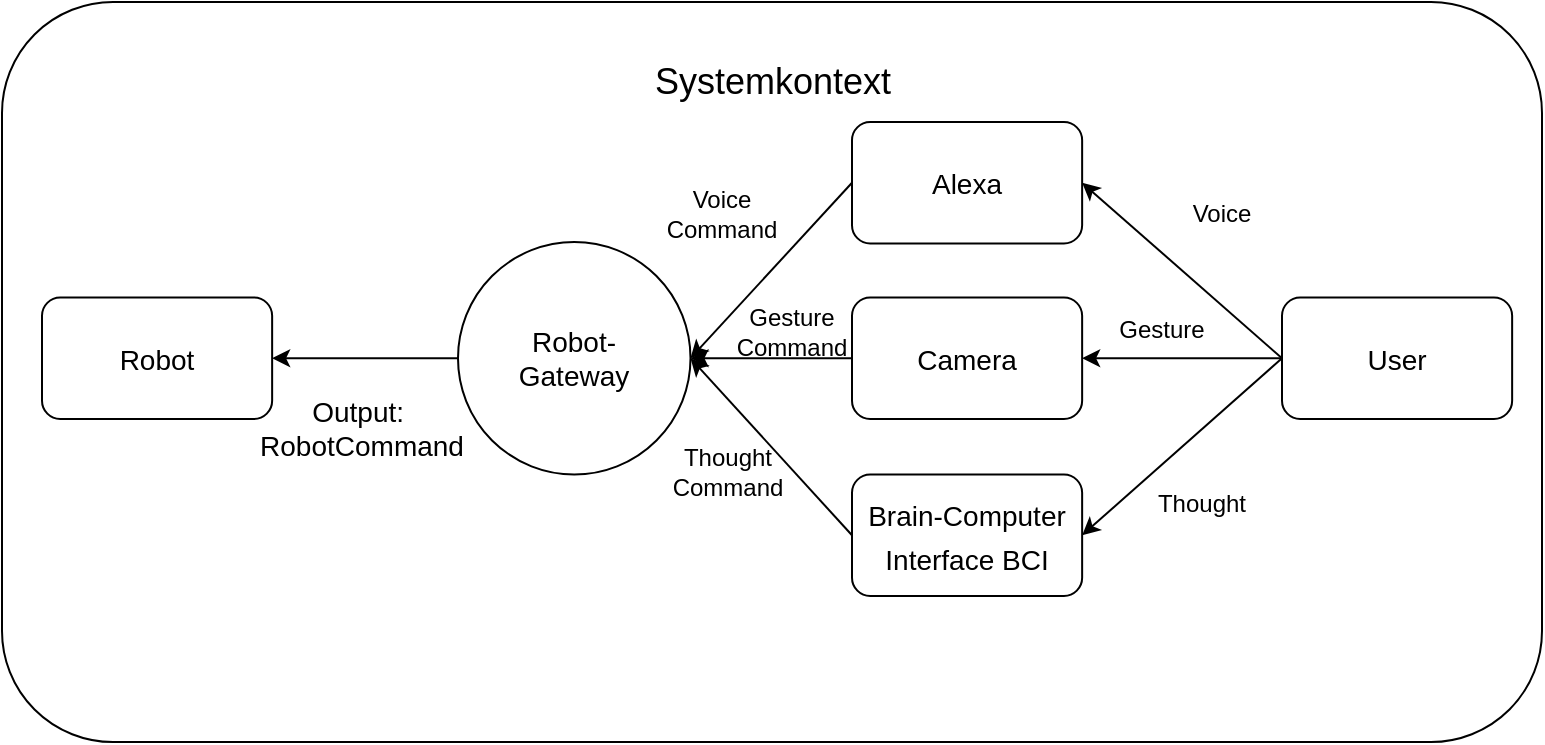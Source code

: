<mxfile version="20.8.11" type="device"><diagram name="Seite-1" id="tB9OdLtsSO_mDtFbSU1A"><mxGraphModel dx="1434" dy="727" grid="1" gridSize="10" guides="1" tooltips="1" connect="1" arrows="1" fold="1" page="1" pageScale="1" pageWidth="827" pageHeight="1169" math="0" shadow="0"><root><mxCell id="0"/><mxCell id="1" parent="0"/><mxCell id="iu5FssANuidYWVPIbU4Z-1" value="" style="rounded=1;whiteSpace=wrap;html=1;" parent="1" vertex="1"><mxGeometry x="30" y="40" width="770" height="370" as="geometry"/></mxCell><mxCell id="iu5FssANuidYWVPIbU4Z-3" value="&lt;font style=&quot;font-size: 18px;&quot;&gt;Systemkontext&lt;/font&gt;" style="text;html=1;strokeColor=none;fillColor=none;align=center;verticalAlign=middle;whiteSpace=wrap;rounded=0;" parent="1" vertex="1"><mxGeometry x="362.5" y="50" width="105" height="60" as="geometry"/></mxCell><mxCell id="iu5FssANuidYWVPIbU4Z-11" value="&lt;br&gt;Output:&amp;nbsp;&lt;br&gt;RobotCommand" style="text;html=1;strokeColor=none;fillColor=none;align=center;verticalAlign=middle;whiteSpace=wrap;rounded=0;fontSize=14;" parent="1" vertex="1"><mxGeometry x="180" y="230" width="60" height="30" as="geometry"/></mxCell><mxCell id="iu5FssANuidYWVPIbU4Z-4" value="&lt;font style=&quot;font-size: 14px;&quot;&gt;Robot&lt;/font&gt;" style="rounded=1;whiteSpace=wrap;html=1;fontSize=18;" parent="1" vertex="1"><mxGeometry x="50" y="187.75" width="115.068" height="60.75" as="geometry"/></mxCell><mxCell id="iu5FssANuidYWVPIbU4Z-5" value="&lt;font style=&quot;font-size: 14px;&quot;&gt;User&lt;/font&gt;" style="rounded=1;whiteSpace=wrap;html=1;fontSize=18;" parent="1" vertex="1"><mxGeometry x="670.002" y="187.75" width="115.068" height="60.75" as="geometry"/></mxCell><mxCell id="rfpJDP0d29HlLMIverGu-6" value="" style="endArrow=classic;html=1;rounded=0;exitX=0;exitY=0.5;exitDx=0;exitDy=0;entryX=1;entryY=0.5;entryDx=0;entryDy=0;" edge="1" parent="1" source="iu5FssANuidYWVPIbU4Z-5" target="rfpJDP0d29HlLMIverGu-5"><mxGeometry width="50" height="50" relative="1" as="geometry"><mxPoint x="390" y="300" as="sourcePoint"/><mxPoint x="440" y="250" as="targetPoint"/></mxGeometry></mxCell><mxCell id="rfpJDP0d29HlLMIverGu-7" value="" style="endArrow=classic;html=1;rounded=0;exitX=0;exitY=0.5;exitDx=0;exitDy=0;entryX=1;entryY=0.5;entryDx=0;entryDy=0;" edge="1" parent="1" source="iu5FssANuidYWVPIbU4Z-5" target="rfpJDP0d29HlLMIverGu-4"><mxGeometry width="50" height="50" relative="1" as="geometry"><mxPoint x="680.002" y="228.125" as="sourcePoint"/><mxPoint x="645.07" y="140.375" as="targetPoint"/></mxGeometry></mxCell><mxCell id="rfpJDP0d29HlLMIverGu-8" value="" style="endArrow=classic;html=1;rounded=0;exitX=0;exitY=0.5;exitDx=0;exitDy=0;entryX=1;entryY=0.5;entryDx=0;entryDy=0;" edge="1" parent="1" source="iu5FssANuidYWVPIbU4Z-5" target="rfpJDP0d29HlLMIverGu-3"><mxGeometry width="50" height="50" relative="1" as="geometry"><mxPoint x="680.002" y="228.125" as="sourcePoint"/><mxPoint x="645.07" y="228.125" as="targetPoint"/></mxGeometry></mxCell><mxCell id="iu5FssANuidYWVPIbU4Z-2" value="&lt;font style=&quot;font-size: 14px;&quot;&gt;Robot-&lt;br&gt;Gateway&lt;/font&gt;" style="ellipse;whiteSpace=wrap;html=1;aspect=fixed;" parent="1" vertex="1"><mxGeometry x="257.999" y="160" width="116.25" height="116.25" as="geometry"/></mxCell><mxCell id="rfpJDP0d29HlLMIverGu-9" value="" style="endArrow=classic;html=1;rounded=0;exitX=0;exitY=0.5;exitDx=0;exitDy=0;entryX=1;entryY=0.5;entryDx=0;entryDy=0;startArrow=none;" edge="1" parent="1" source="rfpJDP0d29HlLMIverGu-4" target="iu5FssANuidYWVPIbU4Z-2"><mxGeometry width="50" height="50" relative="1" as="geometry"><mxPoint x="395" y="218.13" as="sourcePoint"/><mxPoint x="558.07" y="238.125" as="targetPoint"/></mxGeometry></mxCell><mxCell id="rfpJDP0d29HlLMIverGu-3" value="&lt;font style=&quot;font-size: 14px;&quot;&gt;Brain-Computer&lt;br&gt;Interface BCI&lt;br&gt;&lt;/font&gt;" style="rounded=1;whiteSpace=wrap;html=1;fontSize=18;container=1;" vertex="1" parent="1"><mxGeometry x="455.002" y="276.25" width="115.068" height="60.75" as="geometry"/></mxCell><mxCell id="rfpJDP0d29HlLMIverGu-4" value="&lt;font style=&quot;font-size: 14px;&quot;&gt;Camera&lt;/font&gt;" style="rounded=1;whiteSpace=wrap;html=1;fontSize=18;" vertex="1" parent="1"><mxGeometry x="455.002" y="187.75" width="115.068" height="60.75" as="geometry"/></mxCell><mxCell id="rfpJDP0d29HlLMIverGu-5" value="&lt;span style=&quot;font-size: 14px;&quot;&gt;Alexa&lt;/span&gt;" style="rounded=1;whiteSpace=wrap;html=1;fontSize=18;" vertex="1" parent="1"><mxGeometry x="455.002" y="100" width="115.068" height="60.75" as="geometry"/></mxCell><mxCell id="rfpJDP0d29HlLMIverGu-12" value="" style="endArrow=classic;html=1;rounded=0;exitX=0;exitY=0.5;exitDx=0;exitDy=0;entryX=1;entryY=0.5;entryDx=0;entryDy=0;" edge="1" parent="1" source="rfpJDP0d29HlLMIverGu-3" target="iu5FssANuidYWVPIbU4Z-2"><mxGeometry width="50" height="50" relative="1" as="geometry"><mxPoint x="465.002" y="228.125" as="sourcePoint"/><mxPoint x="384" y="228" as="targetPoint"/></mxGeometry></mxCell><mxCell id="rfpJDP0d29HlLMIverGu-13" value="" style="endArrow=classic;html=1;rounded=0;exitX=0;exitY=0.5;exitDx=0;exitDy=0;entryX=1;entryY=0.5;entryDx=0;entryDy=0;" edge="1" parent="1" source="rfpJDP0d29HlLMIverGu-5" target="iu5FssANuidYWVPIbU4Z-2"><mxGeometry width="50" height="50" relative="1" as="geometry"><mxPoint x="475.002" y="238.125" as="sourcePoint"/><mxPoint x="394.249" y="238.125" as="targetPoint"/></mxGeometry></mxCell><mxCell id="rfpJDP0d29HlLMIverGu-14" value="" style="endArrow=classic;html=1;rounded=0;exitX=0;exitY=0.5;exitDx=0;exitDy=0;entryX=1;entryY=0.5;entryDx=0;entryDy=0;" edge="1" parent="1" source="iu5FssANuidYWVPIbU4Z-2" target="iu5FssANuidYWVPIbU4Z-4"><mxGeometry width="50" height="50" relative="1" as="geometry"><mxPoint x="485.002" y="248.125" as="sourcePoint"/><mxPoint x="404.249" y="248.125" as="targetPoint"/></mxGeometry></mxCell><mxCell id="rfpJDP0d29HlLMIverGu-16" value="Voice" style="text;html=1;strokeColor=none;fillColor=none;align=center;verticalAlign=middle;whiteSpace=wrap;rounded=0;" vertex="1" parent="1"><mxGeometry x="610" y="130.75" width="60" height="30" as="geometry"/></mxCell><mxCell id="rfpJDP0d29HlLMIverGu-17" value="Gesture" style="text;html=1;strokeColor=none;fillColor=none;align=center;verticalAlign=middle;whiteSpace=wrap;rounded=0;" vertex="1" parent="1"><mxGeometry x="580" y="188.5" width="60" height="30" as="geometry"/></mxCell><mxCell id="rfpJDP0d29HlLMIverGu-18" value="Thought" style="text;html=1;strokeColor=none;fillColor=none;align=center;verticalAlign=middle;whiteSpace=wrap;rounded=0;" vertex="1" parent="1"><mxGeometry x="600" y="276.25" width="60" height="30" as="geometry"/></mxCell><mxCell id="rfpJDP0d29HlLMIverGu-19" value="Thought&lt;br&gt;Command" style="text;html=1;strokeColor=none;fillColor=none;align=center;verticalAlign=middle;whiteSpace=wrap;rounded=0;" vertex="1" parent="1"><mxGeometry x="362.5" y="260" width="60" height="30" as="geometry"/></mxCell><mxCell id="rfpJDP0d29HlLMIverGu-21" value="Voice Command" style="text;html=1;strokeColor=none;fillColor=none;align=center;verticalAlign=middle;whiteSpace=wrap;rounded=0;" vertex="1" parent="1"><mxGeometry x="360" y="130.75" width="60" height="30" as="geometry"/></mxCell><mxCell id="rfpJDP0d29HlLMIverGu-22" value="" style="endArrow=none;html=1;rounded=0;exitX=0;exitY=0.5;exitDx=0;exitDy=0;entryX=1;entryY=0.5;entryDx=0;entryDy=0;" edge="1" parent="1" source="rfpJDP0d29HlLMIverGu-4"><mxGeometry width="50" height="50" relative="1" as="geometry"><mxPoint x="455.002" y="218.125" as="sourcePoint"/><mxPoint x="455" y="218.13" as="targetPoint"/></mxGeometry></mxCell><mxCell id="rfpJDP0d29HlLMIverGu-25" value="Gesture&lt;br&gt;Command" style="text;html=1;strokeColor=none;fillColor=none;align=center;verticalAlign=middle;whiteSpace=wrap;rounded=0;" vertex="1" parent="1"><mxGeometry x="395" y="190" width="60" height="30" as="geometry"/></mxCell></root></mxGraphModel></diagram></mxfile>